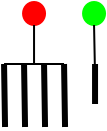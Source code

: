 <?xml version="1.0" encoding="UTF-8"?>
<dia:diagram xmlns:dia="http://www.lysator.liu.se/~alla/dia/">
  <dia:layer name="Background" visible="true" active="true">
    <dia:object type="Standard - Ellipse" version="0" id="O0">
      <dia:attribute name="obj_pos">
        <dia:point val="9.95,8.95"/>
      </dia:attribute>
      <dia:attribute name="obj_bb">
        <dia:rectangle val="9.9,8.9;11.1,10.15"/>
      </dia:attribute>
      <dia:attribute name="elem_corner">
        <dia:point val="9.95,8.95"/>
      </dia:attribute>
      <dia:attribute name="elem_width">
        <dia:real val="1.1"/>
      </dia:attribute>
      <dia:attribute name="elem_height">
        <dia:real val="1.15"/>
      </dia:attribute>
      <dia:attribute name="border_width">
        <dia:real val="0.1"/>
      </dia:attribute>
      <dia:attribute name="border_color">
        <dia:color val="#ff0000"/>
      </dia:attribute>
      <dia:attribute name="inner_color">
        <dia:color val="#ff0000"/>
      </dia:attribute>
    </dia:object>
    <dia:object type="Standard - Ellipse" version="0" id="O1">
      <dia:attribute name="obj_pos">
        <dia:point val="12.95,8.95"/>
      </dia:attribute>
      <dia:attribute name="obj_bb">
        <dia:rectangle val="12.9,8.9;14.1,10.15"/>
      </dia:attribute>
      <dia:attribute name="elem_corner">
        <dia:point val="12.95,8.95"/>
      </dia:attribute>
      <dia:attribute name="elem_width">
        <dia:real val="1.1"/>
      </dia:attribute>
      <dia:attribute name="elem_height">
        <dia:real val="1.15"/>
      </dia:attribute>
      <dia:attribute name="border_width">
        <dia:real val="0.1"/>
      </dia:attribute>
      <dia:attribute name="border_color">
        <dia:color val="#00ff00"/>
      </dia:attribute>
      <dia:attribute name="inner_color">
        <dia:color val="#00ff00"/>
      </dia:attribute>
    </dia:object>
    <dia:object type="Standard - Line" version="0" id="O2">
      <dia:attribute name="obj_pos">
        <dia:point val="12,12.05"/>
      </dia:attribute>
      <dia:attribute name="obj_bb">
        <dia:rectangle val="11.848,11.898;12.202,15.352"/>
      </dia:attribute>
      <dia:attribute name="conn_endpoints">
        <dia:point val="12,12.05"/>
        <dia:point val="12.05,15.2"/>
      </dia:attribute>
      <dia:attribute name="numcp">
        <dia:int val="1"/>
      </dia:attribute>
      <dia:attribute name="line_width">
        <dia:real val="0.3"/>
      </dia:attribute>
    </dia:object>
    <dia:object type="Standard - Line" version="0" id="O3">
      <dia:attribute name="obj_pos">
        <dia:point val="11,12.05"/>
      </dia:attribute>
      <dia:attribute name="obj_bb">
        <dia:rectangle val="10.848,11.898;11.202,15.352"/>
      </dia:attribute>
      <dia:attribute name="conn_endpoints">
        <dia:point val="11,12.05"/>
        <dia:point val="11.05,15.2"/>
      </dia:attribute>
      <dia:attribute name="numcp">
        <dia:int val="1"/>
      </dia:attribute>
      <dia:attribute name="line_width">
        <dia:real val="0.3"/>
      </dia:attribute>
    </dia:object>
    <dia:object type="Standard - Line" version="0" id="O4">
      <dia:attribute name="obj_pos">
        <dia:point val="10,12.05"/>
      </dia:attribute>
      <dia:attribute name="obj_bb">
        <dia:rectangle val="9.848,11.898;10.202,15.352"/>
      </dia:attribute>
      <dia:attribute name="conn_endpoints">
        <dia:point val="10,12.05"/>
        <dia:point val="10.05,15.2"/>
      </dia:attribute>
      <dia:attribute name="numcp">
        <dia:int val="1"/>
      </dia:attribute>
      <dia:attribute name="line_width">
        <dia:real val="0.3"/>
      </dia:attribute>
    </dia:object>
    <dia:object type="Standard - Line" version="0" id="O5">
      <dia:attribute name="obj_pos">
        <dia:point val="9,12.05"/>
      </dia:attribute>
      <dia:attribute name="obj_bb">
        <dia:rectangle val="8.848,11.898;9.202,15.352"/>
      </dia:attribute>
      <dia:attribute name="conn_endpoints">
        <dia:point val="9,12.05"/>
        <dia:point val="9.05,15.2"/>
      </dia:attribute>
      <dia:attribute name="numcp">
        <dia:int val="1"/>
      </dia:attribute>
      <dia:attribute name="line_width">
        <dia:real val="0.3"/>
      </dia:attribute>
    </dia:object>
    <dia:object type="Standard - Line" version="0" id="O6">
      <dia:attribute name="obj_pos">
        <dia:point val="9,12.05"/>
      </dia:attribute>
      <dia:attribute name="obj_bb">
        <dia:rectangle val="8.95,12;12.05,12.1"/>
      </dia:attribute>
      <dia:attribute name="conn_endpoints">
        <dia:point val="9,12.05"/>
        <dia:point val="12,12.05"/>
      </dia:attribute>
      <dia:attribute name="numcp">
        <dia:int val="1"/>
      </dia:attribute>
    </dia:object>
    <dia:object type="Standard - Line" version="0" id="O7">
      <dia:attribute name="obj_pos">
        <dia:point val="13.55,12.05"/>
      </dia:attribute>
      <dia:attribute name="obj_bb">
        <dia:rectangle val="13.4,11.9;13.7,14.2"/>
      </dia:attribute>
      <dia:attribute name="conn_endpoints">
        <dia:point val="13.55,12.05"/>
        <dia:point val="13.55,14.05"/>
      </dia:attribute>
      <dia:attribute name="numcp">
        <dia:int val="1"/>
      </dia:attribute>
      <dia:attribute name="line_width">
        <dia:real val="0.3"/>
      </dia:attribute>
    </dia:object>
    <dia:object type="Standard - Line" version="0" id="O8">
      <dia:attribute name="obj_pos">
        <dia:point val="10.5,10.1"/>
      </dia:attribute>
      <dia:attribute name="obj_bb">
        <dia:rectangle val="10.45,10.05;10.55,12.1"/>
      </dia:attribute>
      <dia:attribute name="conn_endpoints">
        <dia:point val="10.5,10.1"/>
        <dia:point val="10.5,12.05"/>
      </dia:attribute>
      <dia:attribute name="numcp">
        <dia:int val="1"/>
      </dia:attribute>
      <dia:connections>
        <dia:connection handle="0" to="O0" connection="6"/>
        <dia:connection handle="1" to="O6" connection="0"/>
      </dia:connections>
    </dia:object>
    <dia:object type="Standard - Line" version="0" id="O9">
      <dia:attribute name="obj_pos">
        <dia:point val="13.5,10.1"/>
      </dia:attribute>
      <dia:attribute name="obj_bb">
        <dia:rectangle val="13.449,10.049;13.601,12.688"/>
      </dia:attribute>
      <dia:attribute name="conn_endpoints">
        <dia:point val="13.5,10.1"/>
        <dia:point val="13.55,12.637"/>
      </dia:attribute>
      <dia:attribute name="numcp">
        <dia:int val="1"/>
      </dia:attribute>
      <dia:connections>
        <dia:connection handle="0" to="O1" connection="6"/>
      </dia:connections>
    </dia:object>
  </dia:layer>
</dia:diagram>
